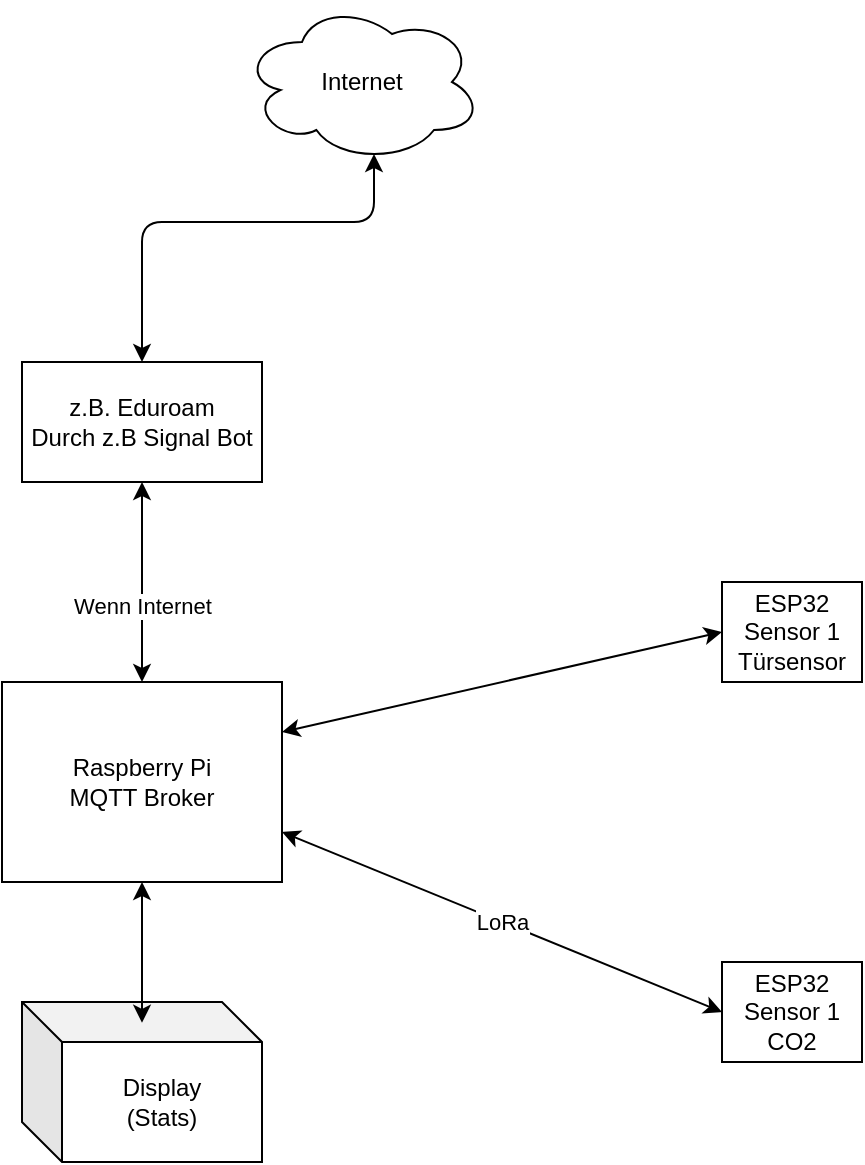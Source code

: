 <mxfile>
    <diagram id="7qZQK3L_7BV_dRBZRmNp" name="Page-1">
        <mxGraphModel dx="1032" dy="679" grid="1" gridSize="10" guides="1" tooltips="1" connect="1" arrows="1" fold="1" page="1" pageScale="1" pageWidth="850" pageHeight="1100" math="0" shadow="0">
            <root>
                <mxCell id="0"/>
                <mxCell id="1" parent="0"/>
                <mxCell id="14" value="Display&lt;br&gt;(Stats)" style="shape=cube;whiteSpace=wrap;html=1;boundedLbl=1;backgroundOutline=1;darkOpacity=0.05;darkOpacity2=0.1;points=[[0,0,0,0,0],[0,0.38,0,0,0],[0,0.75,0,0,0],[0.08,0.88,0,0,0],[0.17,1,0,0,0],[0.5,0.13,0,0,0],[0.58,1,0,0,0],[0.83,0,0,0,0],[0.92,0.13,0,0,0],[1,0.25,0,0,0],[1,0.63,0,0,0],[1,1,0,0,0]];verticalAlign=middle;" vertex="1" parent="1">
                    <mxGeometry x="190" y="720" width="120" height="80" as="geometry"/>
                </mxCell>
                <mxCell id="6" value="LoRa" style="edgeStyle=none;html=1;exitX=1;exitY=0.75;exitDx=0;exitDy=0;entryX=0;entryY=0.5;entryDx=0;entryDy=0;startArrow=classic;startFill=1;" edge="1" parent="1" source="2" target="3">
                    <mxGeometry relative="1" as="geometry"/>
                </mxCell>
                <mxCell id="9" style="edgeStyle=none;html=1;exitX=0.5;exitY=0;exitDx=0;exitDy=0;entryX=0.5;entryY=1;entryDx=0;entryDy=0;startArrow=classic;startFill=1;" edge="1" parent="1" source="2" target="8">
                    <mxGeometry relative="1" as="geometry"/>
                </mxCell>
                <mxCell id="19" value="Wenn Internet" style="edgeLabel;html=1;align=center;verticalAlign=middle;resizable=0;points=[];" vertex="1" connectable="0" parent="9">
                    <mxGeometry x="-0.234" relative="1" as="geometry">
                        <mxPoint as="offset"/>
                    </mxGeometry>
                </mxCell>
                <mxCell id="13" style="edgeStyle=none;html=1;exitX=0.5;exitY=1;exitDx=0;exitDy=0;startArrow=classic;startFill=1;entryX=0.5;entryY=0.13;entryDx=0;entryDy=0;entryPerimeter=0;verticalAlign=top;" edge="1" parent="1" source="2" target="14">
                    <mxGeometry relative="1" as="geometry">
                        <mxPoint x="330" y="720" as="targetPoint"/>
                    </mxGeometry>
                </mxCell>
                <mxCell id="2" value="Raspberry Pi&lt;br&gt;MQTT Broker" style="rounded=0;whiteSpace=wrap;html=1;" vertex="1" parent="1">
                    <mxGeometry x="180" y="560" width="140" height="100" as="geometry"/>
                </mxCell>
                <mxCell id="3" value="ESP32&lt;br&gt;Sensor 1&lt;br&gt;CO2" style="rounded=0;whiteSpace=wrap;html=1;" vertex="1" parent="1">
                    <mxGeometry x="540" y="700" width="70" height="50" as="geometry"/>
                </mxCell>
                <mxCell id="12" style="edgeStyle=none;html=1;exitX=0.5;exitY=0;exitDx=0;exitDy=0;entryX=0.55;entryY=0.95;entryDx=0;entryDy=0;entryPerimeter=0;startArrow=classic;startFill=1;" edge="1" parent="1" source="8" target="10">
                    <mxGeometry relative="1" as="geometry">
                        <Array as="points">
                            <mxPoint x="250" y="330"/>
                            <mxPoint x="366" y="330"/>
                        </Array>
                    </mxGeometry>
                </mxCell>
                <mxCell id="8" value="z.B. Eduroam&lt;br&gt;Durch z.B Signal Bot" style="rounded=0;whiteSpace=wrap;html=1;" vertex="1" parent="1">
                    <mxGeometry x="190" y="400" width="120" height="60" as="geometry"/>
                </mxCell>
                <mxCell id="10" value="Internet" style="ellipse;shape=cloud;whiteSpace=wrap;html=1;" vertex="1" parent="1">
                    <mxGeometry x="300" y="220" width="120" height="80" as="geometry"/>
                </mxCell>
                <mxCell id="18" style="edgeStyle=none;html=1;exitX=0;exitY=0.5;exitDx=0;exitDy=0;entryX=1;entryY=0.25;entryDx=0;entryDy=0;startArrow=classic;startFill=1;" edge="1" parent="1" source="15" target="2">
                    <mxGeometry relative="1" as="geometry"/>
                </mxCell>
                <mxCell id="15" value="ESP32&lt;br&gt;Sensor 1&lt;br&gt;Türsensor" style="rounded=0;whiteSpace=wrap;html=1;" vertex="1" parent="1">
                    <mxGeometry x="540" y="510" width="70" height="50" as="geometry"/>
                </mxCell>
            </root>
        </mxGraphModel>
    </diagram>
</mxfile>